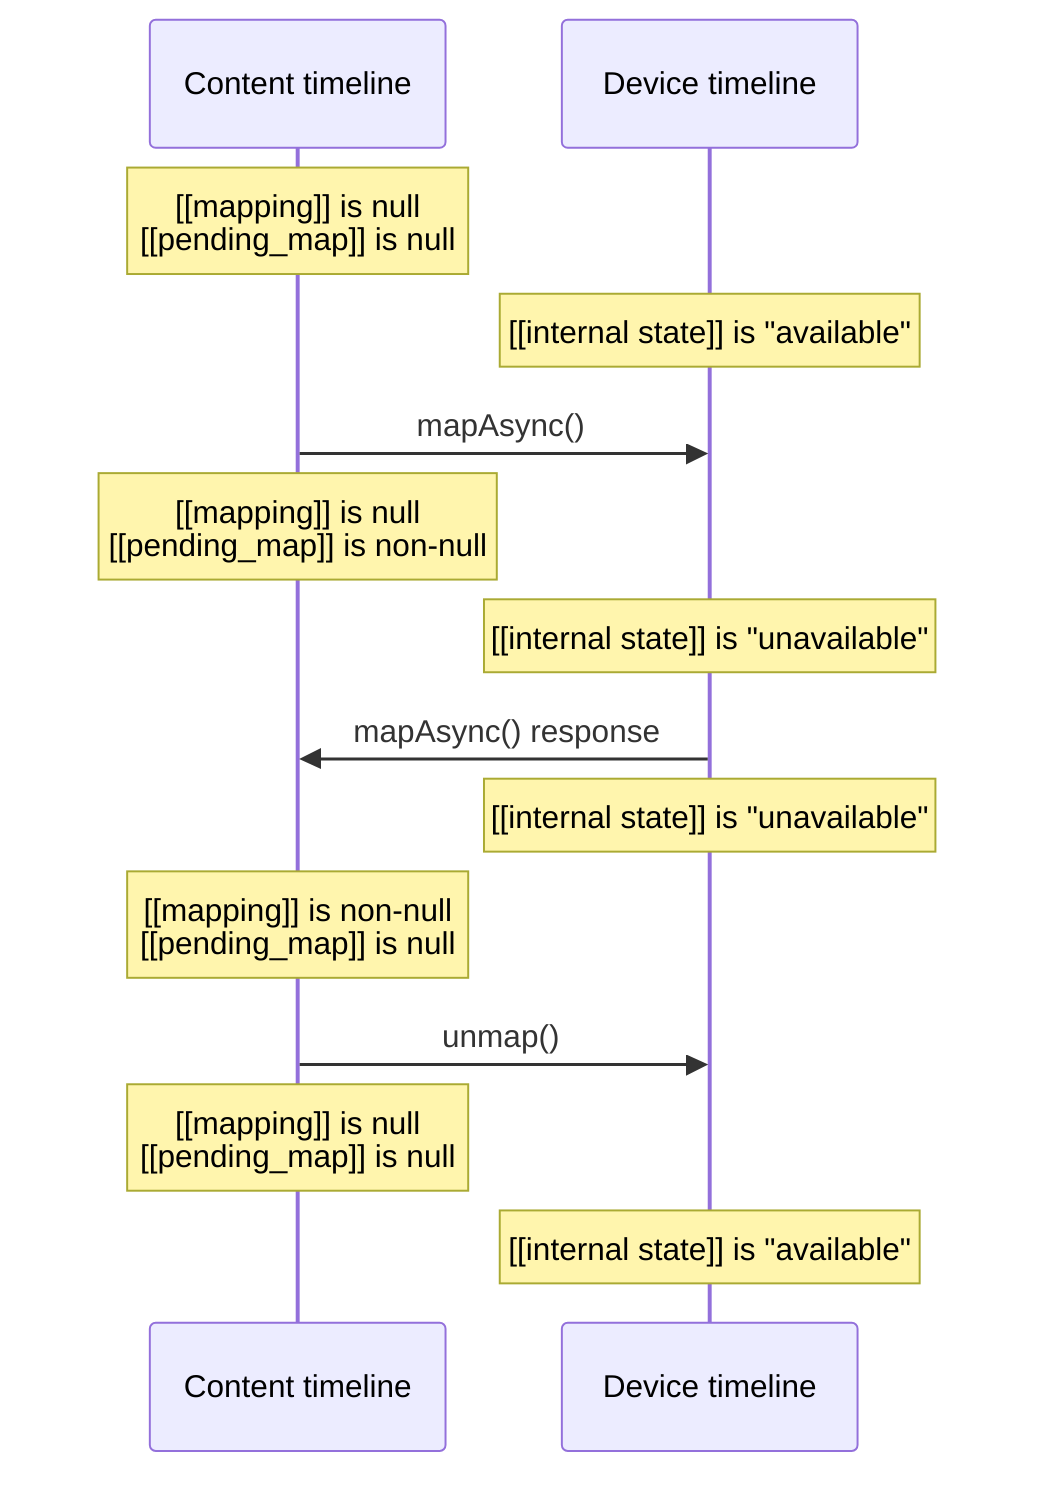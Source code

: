 sequenceDiagram
    Note over Content timeline: [[mapping]] is null<br>[[pending_map]] is null
    Note over Device timeline: [[internal state]] is "available"
    Content timeline ->> Device timeline: mapAsync()
    Note over Content timeline: [[mapping]] is null<br>[[pending_map]] is non-null
    Note over Device timeline: [[internal state]] is "unavailable"
    Device timeline ->> Content timeline: mapAsync() response
    Note over Device timeline: [[internal state]] is "unavailable"
    Note over Content timeline: [[mapping]] is non-null<br>[[pending_map]] is null
    Content timeline ->> Device timeline: unmap()
    Note over Content timeline: [[mapping]] is null<br>[[pending_map]] is null
    Note over Device timeline: [[internal state]] is "available"